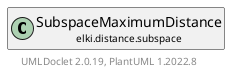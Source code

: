 @startuml
    remove .*\.(Instance|Par|Parameterizer|Factory)$
    set namespaceSeparator none
    hide empty fields
    hide empty methods

    class "<size:14>SubspaceMaximumDistance.Par\n<size:10>elki.distance.subspace" as elki.distance.subspace.SubspaceMaximumDistance.Par [[SubspaceMaximumDistance.Par.html]] {
        +make(): SubspaceMaximumDistance
    }

    abstract class "<size:14>AbstractDimensionsSelectingDistance.Par\n<size:10>elki.distance.subspace" as elki.distance.subspace.AbstractDimensionsSelectingDistance.Par [[AbstractDimensionsSelectingDistance.Par.html]]
    class "<size:14>SubspaceMaximumDistance\n<size:10>elki.distance.subspace" as elki.distance.subspace.SubspaceMaximumDistance [[SubspaceMaximumDistance.html]]

    elki.distance.subspace.AbstractDimensionsSelectingDistance.Par <|-- elki.distance.subspace.SubspaceMaximumDistance.Par
    elki.distance.subspace.SubspaceMaximumDistance +-- elki.distance.subspace.SubspaceMaximumDistance.Par

    center footer UMLDoclet 2.0.19, PlantUML 1.2022.8
@enduml
